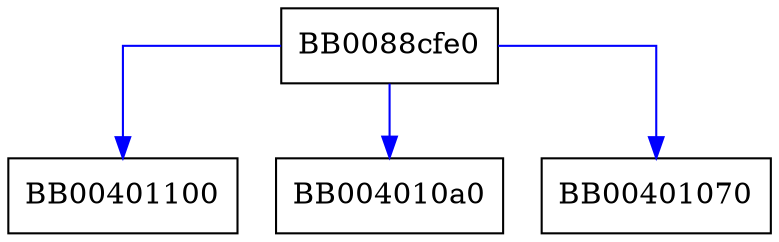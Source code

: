 digraph __strncat_sse2 {
  node [shape="box"];
  graph [splines=ortho];
  BB0088cfe0 -> BB00401100 [color="blue"];
  BB0088cfe0 -> BB004010a0 [color="blue"];
  BB0088cfe0 -> BB00401070 [color="blue"];
}
